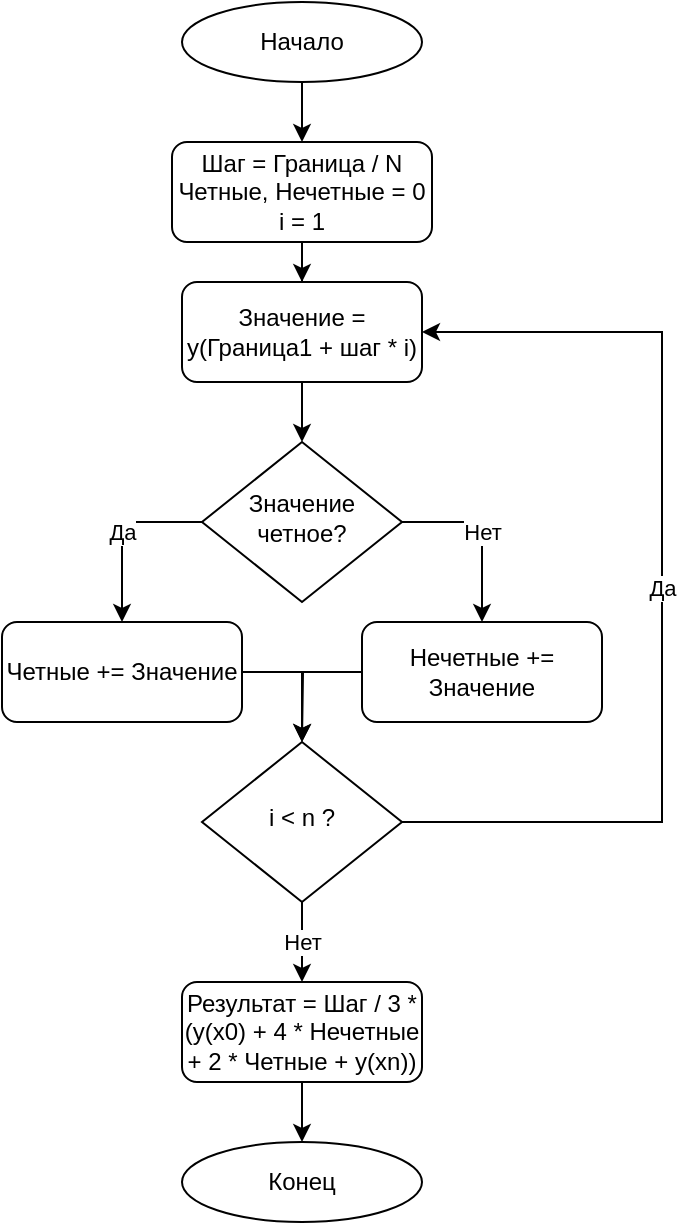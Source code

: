 <mxfile version="24.0.4" type="device">
  <diagram id="C5RBs43oDa-KdzZeNtuy" name="Page-1">
    <mxGraphModel dx="989" dy="610" grid="1" gridSize="10" guides="1" tooltips="1" connect="1" arrows="1" fold="1" page="1" pageScale="1" pageWidth="827" pageHeight="1169" math="0" shadow="0">
      <root>
        <mxCell id="WIyWlLk6GJQsqaUBKTNV-0" />
        <mxCell id="WIyWlLk6GJQsqaUBKTNV-1" parent="WIyWlLk6GJQsqaUBKTNV-0" />
        <mxCell id="IGYh-HRizBxFTfZh9yYK-15" style="edgeStyle=orthogonalEdgeStyle;rounded=0;orthogonalLoop=1;jettySize=auto;html=1;entryX=0.5;entryY=0;entryDx=0;entryDy=0;" edge="1" parent="WIyWlLk6GJQsqaUBKTNV-1" source="WIyWlLk6GJQsqaUBKTNV-3" target="IGYh-HRizBxFTfZh9yYK-14">
          <mxGeometry relative="1" as="geometry" />
        </mxCell>
        <mxCell id="WIyWlLk6GJQsqaUBKTNV-3" value="Шаг = Граница / N&lt;div&gt;Четные,&amp;nbsp;&lt;span style=&quot;background-color: initial;&quot;&gt;Нечетные&lt;/span&gt;&lt;span style=&quot;background-color: initial;&quot;&gt;&amp;nbsp;= 0&lt;/span&gt;&lt;/div&gt;&lt;div&gt;i = 1&lt;/div&gt;" style="rounded=1;whiteSpace=wrap;html=1;fontSize=12;glass=0;strokeWidth=1;shadow=0;" parent="WIyWlLk6GJQsqaUBKTNV-1" vertex="1">
          <mxGeometry x="125" y="110" width="130" height="50" as="geometry" />
        </mxCell>
        <mxCell id="IGYh-HRizBxFTfZh9yYK-23" value="Да" style="edgeStyle=orthogonalEdgeStyle;rounded=0;orthogonalLoop=1;jettySize=auto;html=1;entryX=1;entryY=0.5;entryDx=0;entryDy=0;exitX=1;exitY=0.5;exitDx=0;exitDy=0;" edge="1" parent="WIyWlLk6GJQsqaUBKTNV-1" source="WIyWlLk6GJQsqaUBKTNV-6" target="IGYh-HRizBxFTfZh9yYK-14">
          <mxGeometry relative="1" as="geometry">
            <Array as="points">
              <mxPoint x="370" y="450" />
              <mxPoint x="370" y="205" />
            </Array>
          </mxGeometry>
        </mxCell>
        <mxCell id="IGYh-HRizBxFTfZh9yYK-25" value="Нет" style="edgeStyle=orthogonalEdgeStyle;rounded=0;orthogonalLoop=1;jettySize=auto;html=1;" edge="1" parent="WIyWlLk6GJQsqaUBKTNV-1" source="WIyWlLk6GJQsqaUBKTNV-6" target="IGYh-HRizBxFTfZh9yYK-2">
          <mxGeometry relative="1" as="geometry" />
        </mxCell>
        <mxCell id="WIyWlLk6GJQsqaUBKTNV-6" value="i &amp;lt; n ?" style="rhombus;whiteSpace=wrap;html=1;shadow=0;fontFamily=Helvetica;fontSize=12;align=center;strokeWidth=1;spacing=6;spacingTop=-4;" parent="WIyWlLk6GJQsqaUBKTNV-1" vertex="1">
          <mxGeometry x="140" y="410" width="100" height="80" as="geometry" />
        </mxCell>
        <mxCell id="IGYh-HRizBxFTfZh9yYK-3" style="edgeStyle=orthogonalEdgeStyle;rounded=0;orthogonalLoop=1;jettySize=auto;html=1;" edge="1" parent="WIyWlLk6GJQsqaUBKTNV-1" source="IGYh-HRizBxFTfZh9yYK-0" target="WIyWlLk6GJQsqaUBKTNV-3">
          <mxGeometry relative="1" as="geometry" />
        </mxCell>
        <mxCell id="IGYh-HRizBxFTfZh9yYK-0" value="Начало" style="ellipse;whiteSpace=wrap;html=1;" vertex="1" parent="WIyWlLk6GJQsqaUBKTNV-1">
          <mxGeometry x="130" y="40" width="120" height="40" as="geometry" />
        </mxCell>
        <mxCell id="IGYh-HRizBxFTfZh9yYK-26" style="edgeStyle=orthogonalEdgeStyle;rounded=0;orthogonalLoop=1;jettySize=auto;html=1;entryX=0.5;entryY=0;entryDx=0;entryDy=0;" edge="1" parent="WIyWlLk6GJQsqaUBKTNV-1" source="IGYh-HRizBxFTfZh9yYK-2" target="IGYh-HRizBxFTfZh9yYK-8">
          <mxGeometry relative="1" as="geometry" />
        </mxCell>
        <mxCell id="IGYh-HRizBxFTfZh9yYK-2" value="Результат = Шаг / 3 * (y(x0) + 4 * Нечетные + 2 * Четные + y(xn))" style="rounded=1;whiteSpace=wrap;html=1;fontSize=12;glass=0;strokeWidth=1;shadow=0;" vertex="1" parent="WIyWlLk6GJQsqaUBKTNV-1">
          <mxGeometry x="130" y="530" width="120" height="50" as="geometry" />
        </mxCell>
        <mxCell id="IGYh-HRizBxFTfZh9yYK-8" value="Конец" style="ellipse;whiteSpace=wrap;html=1;" vertex="1" parent="WIyWlLk6GJQsqaUBKTNV-1">
          <mxGeometry x="130" y="610" width="120" height="40" as="geometry" />
        </mxCell>
        <mxCell id="IGYh-HRizBxFTfZh9yYK-24" style="edgeStyle=orthogonalEdgeStyle;rounded=0;orthogonalLoop=1;jettySize=auto;html=1;entryX=0.5;entryY=0;entryDx=0;entryDy=0;" edge="1" parent="WIyWlLk6GJQsqaUBKTNV-1" source="IGYh-HRizBxFTfZh9yYK-14" target="IGYh-HRizBxFTfZh9yYK-16">
          <mxGeometry relative="1" as="geometry" />
        </mxCell>
        <mxCell id="IGYh-HRizBxFTfZh9yYK-14" value="Значение = y(Граница1 + шаг * i)" style="rounded=1;whiteSpace=wrap;html=1;fontSize=12;glass=0;strokeWidth=1;shadow=0;" vertex="1" parent="WIyWlLk6GJQsqaUBKTNV-1">
          <mxGeometry x="130" y="180" width="120" height="50" as="geometry" />
        </mxCell>
        <mxCell id="IGYh-HRizBxFTfZh9yYK-19" value="Да" style="edgeStyle=orthogonalEdgeStyle;rounded=0;orthogonalLoop=1;jettySize=auto;html=1;entryX=0.5;entryY=0;entryDx=0;entryDy=0;" edge="1" parent="WIyWlLk6GJQsqaUBKTNV-1" source="IGYh-HRizBxFTfZh9yYK-16" target="IGYh-HRizBxFTfZh9yYK-17">
          <mxGeometry relative="1" as="geometry">
            <Array as="points">
              <mxPoint x="100" y="300" />
            </Array>
          </mxGeometry>
        </mxCell>
        <mxCell id="IGYh-HRizBxFTfZh9yYK-20" value="Нет" style="edgeStyle=orthogonalEdgeStyle;rounded=0;orthogonalLoop=1;jettySize=auto;html=1;entryX=0.5;entryY=0;entryDx=0;entryDy=0;" edge="1" parent="WIyWlLk6GJQsqaUBKTNV-1" source="IGYh-HRizBxFTfZh9yYK-16" target="IGYh-HRizBxFTfZh9yYK-18">
          <mxGeometry relative="1" as="geometry">
            <Array as="points">
              <mxPoint x="280" y="300" />
            </Array>
          </mxGeometry>
        </mxCell>
        <mxCell id="IGYh-HRizBxFTfZh9yYK-16" value="Значение четное?" style="rhombus;whiteSpace=wrap;html=1;shadow=0;fontFamily=Helvetica;fontSize=12;align=center;strokeWidth=1;spacing=6;spacingTop=-4;" vertex="1" parent="WIyWlLk6GJQsqaUBKTNV-1">
          <mxGeometry x="140" y="260" width="100" height="80" as="geometry" />
        </mxCell>
        <mxCell id="IGYh-HRizBxFTfZh9yYK-21" style="edgeStyle=orthogonalEdgeStyle;rounded=0;orthogonalLoop=1;jettySize=auto;html=1;" edge="1" parent="WIyWlLk6GJQsqaUBKTNV-1" source="IGYh-HRizBxFTfZh9yYK-17">
          <mxGeometry relative="1" as="geometry">
            <mxPoint x="190" y="410" as="targetPoint" />
          </mxGeometry>
        </mxCell>
        <mxCell id="IGYh-HRizBxFTfZh9yYK-17" value="Четные += Значение" style="rounded=1;whiteSpace=wrap;html=1;fontSize=12;glass=0;strokeWidth=1;shadow=0;" vertex="1" parent="WIyWlLk6GJQsqaUBKTNV-1">
          <mxGeometry x="40" y="350" width="120" height="50" as="geometry" />
        </mxCell>
        <mxCell id="IGYh-HRizBxFTfZh9yYK-22" style="edgeStyle=orthogonalEdgeStyle;rounded=0;orthogonalLoop=1;jettySize=auto;html=1;entryX=0.5;entryY=0;entryDx=0;entryDy=0;" edge="1" parent="WIyWlLk6GJQsqaUBKTNV-1" source="IGYh-HRizBxFTfZh9yYK-18" target="WIyWlLk6GJQsqaUBKTNV-6">
          <mxGeometry relative="1" as="geometry">
            <Array as="points">
              <mxPoint x="190" y="375" />
            </Array>
          </mxGeometry>
        </mxCell>
        <mxCell id="IGYh-HRizBxFTfZh9yYK-18" value="Нечетные += Значение" style="rounded=1;whiteSpace=wrap;html=1;fontSize=12;glass=0;strokeWidth=1;shadow=0;" vertex="1" parent="WIyWlLk6GJQsqaUBKTNV-1">
          <mxGeometry x="220" y="350" width="120" height="50" as="geometry" />
        </mxCell>
      </root>
    </mxGraphModel>
  </diagram>
</mxfile>
